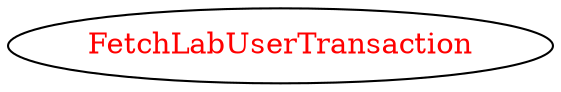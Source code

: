 digraph dependencyGraph {
 concentrate=true;
 ranksep="2.0";
 rankdir="LR"; 
 splines="ortho";
"FetchLabUserTransaction" [fontcolor="red"];
}
